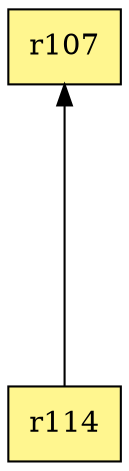 digraph G {
rankdir=BT;ranksep="2.0";
"r114" [shape=record,fillcolor=khaki1,style=filled,label="{r114}"];
"r107" [shape=record,fillcolor=khaki1,style=filled,label="{r107}"];
"r114" -> "r107"
}
